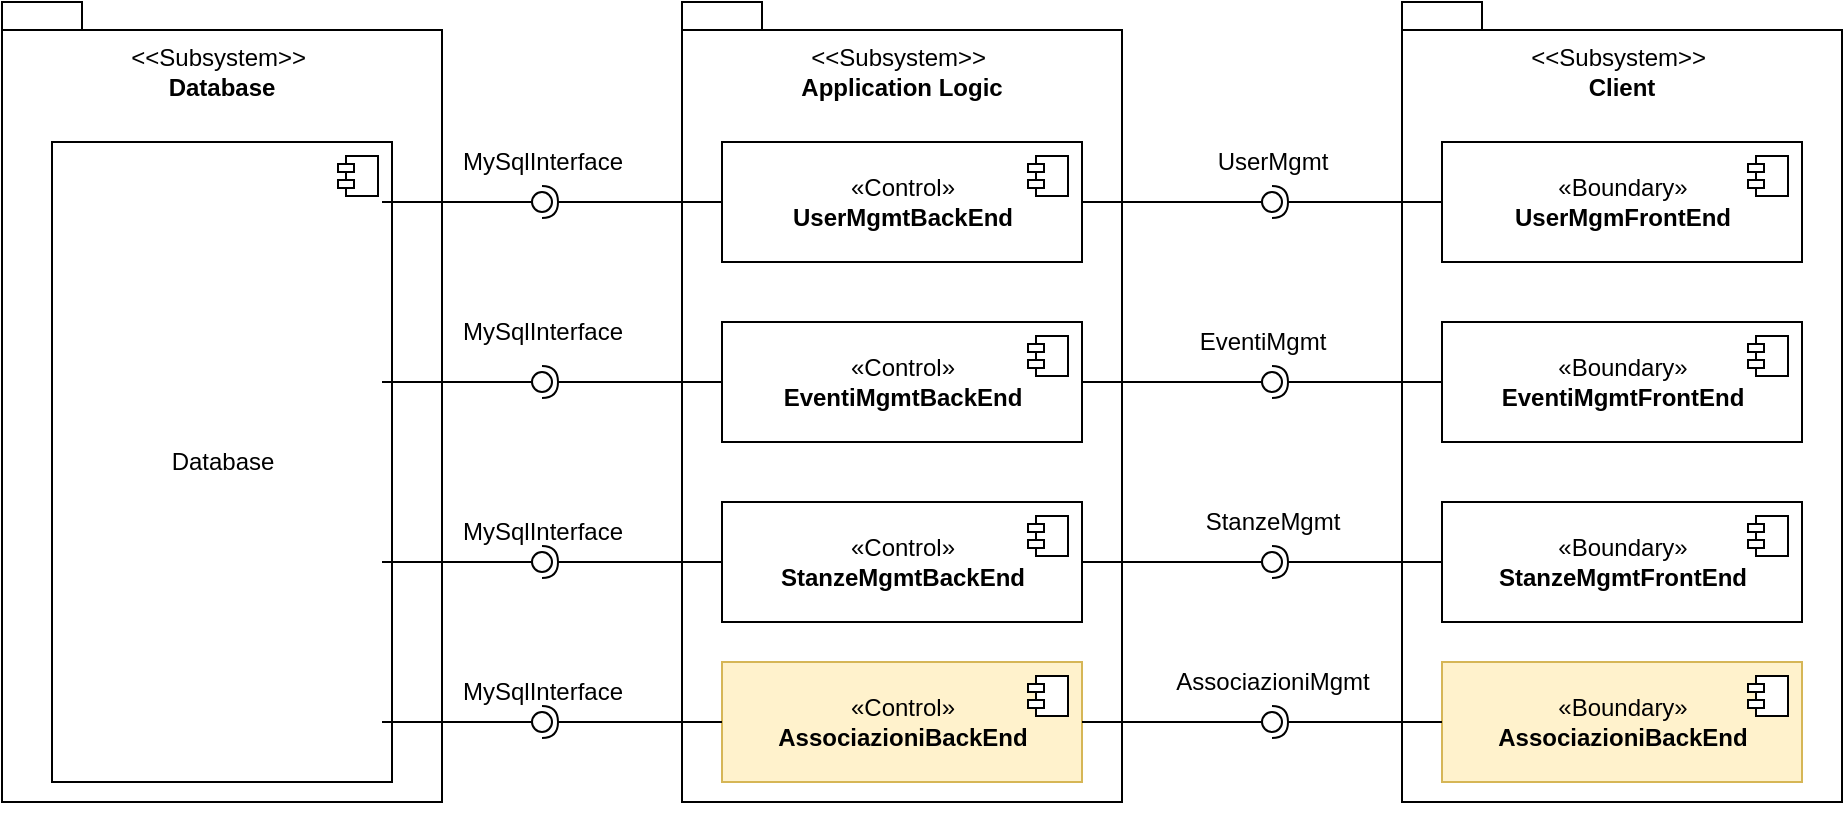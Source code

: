 <mxfile version="20.8.3" type="device"><diagram name="Page-1" id="5f0bae14-7c28-e335-631c-24af17079c00"><mxGraphModel dx="1434" dy="756" grid="1" gridSize="10" guides="1" tooltips="1" connect="1" arrows="1" fold="1" page="1" pageScale="1" pageWidth="1100" pageHeight="850" background="none" math="0" shadow="0"><root><mxCell id="0"/><mxCell id="1" parent="0"/><mxCell id="_pv0XR-JHxFxdx57JU0y-2" value="" style="shape=folder;fontStyle=1;spacingTop=10;tabWidth=40;tabHeight=14;tabPosition=left;html=1;labelPosition=center;verticalLabelPosition=middle;align=center;verticalAlign=middle;" parent="1" vertex="1"><mxGeometry x="80" y="160" width="220" height="400" as="geometry"/></mxCell><mxCell id="_pv0XR-JHxFxdx57JU0y-5" value="Database" style="html=1;dropTarget=0;" parent="1" vertex="1"><mxGeometry x="105" y="230" width="170" height="320" as="geometry"/></mxCell><mxCell id="_pv0XR-JHxFxdx57JU0y-6" value="" style="shape=module;jettyWidth=8;jettyHeight=4;" parent="_pv0XR-JHxFxdx57JU0y-5" vertex="1"><mxGeometry x="1" width="20" height="20" relative="1" as="geometry"><mxPoint x="-27" y="7" as="offset"/></mxGeometry></mxCell><mxCell id="_pv0XR-JHxFxdx57JU0y-7" value="&amp;lt;&amp;lt;Subsystem&amp;gt;&amp;gt;&amp;nbsp;&lt;br&gt;&lt;b&gt;Database&lt;/b&gt;" style="text;html=1;strokeColor=none;fillColor=none;align=center;verticalAlign=middle;whiteSpace=wrap;rounded=0;" parent="1" vertex="1"><mxGeometry x="160" y="180" width="60" height="30" as="geometry"/></mxCell><mxCell id="_pv0XR-JHxFxdx57JU0y-8" style="edgeStyle=orthogonalEdgeStyle;rounded=0;orthogonalLoop=1;jettySize=auto;html=1;exitX=0.5;exitY=1;exitDx=0;exitDy=0;" parent="1" source="_pv0XR-JHxFxdx57JU0y-7" target="_pv0XR-JHxFxdx57JU0y-7" edge="1"><mxGeometry relative="1" as="geometry"/></mxCell><mxCell id="_pv0XR-JHxFxdx57JU0y-10" value="" style="shape=folder;fontStyle=1;spacingTop=10;tabWidth=40;tabHeight=14;tabPosition=left;html=1;labelPosition=center;verticalLabelPosition=middle;align=center;verticalAlign=middle;" parent="1" vertex="1"><mxGeometry x="420" y="160" width="220" height="400" as="geometry"/></mxCell><mxCell id="_pv0XR-JHxFxdx57JU0y-13" value="&amp;lt;&amp;lt;Subsystem&amp;gt;&amp;gt;&amp;nbsp;&lt;br&gt;&lt;b&gt;Application Logic&lt;/b&gt;" style="text;html=1;strokeColor=none;fillColor=none;align=center;verticalAlign=middle;whiteSpace=wrap;rounded=0;" parent="1" vertex="1"><mxGeometry x="420" y="180" width="220" height="30" as="geometry"/></mxCell><mxCell id="_pv0XR-JHxFxdx57JU0y-14" style="edgeStyle=orthogonalEdgeStyle;rounded=0;orthogonalLoop=1;jettySize=auto;html=1;exitX=0.5;exitY=1;exitDx=0;exitDy=0;" parent="1" source="_pv0XR-JHxFxdx57JU0y-13" target="_pv0XR-JHxFxdx57JU0y-13" edge="1"><mxGeometry relative="1" as="geometry"/></mxCell><mxCell id="_pv0XR-JHxFxdx57JU0y-17" value="" style="shape=folder;fontStyle=1;spacingTop=10;tabWidth=40;tabHeight=14;tabPosition=left;html=1;labelPosition=center;verticalLabelPosition=middle;align=center;verticalAlign=middle;" parent="1" vertex="1"><mxGeometry x="780" y="160" width="220" height="400" as="geometry"/></mxCell><mxCell id="_pv0XR-JHxFxdx57JU0y-20" value="&amp;lt;&amp;lt;Subsystem&amp;gt;&amp;gt;&amp;nbsp;&lt;br&gt;&lt;b&gt;Client&lt;/b&gt;" style="text;html=1;strokeColor=none;fillColor=none;align=center;verticalAlign=middle;whiteSpace=wrap;rounded=0;" parent="1" vertex="1"><mxGeometry x="780" y="180" width="220" height="30" as="geometry"/></mxCell><mxCell id="_pv0XR-JHxFxdx57JU0y-21" style="edgeStyle=orthogonalEdgeStyle;rounded=0;orthogonalLoop=1;jettySize=auto;html=1;exitX=0.5;exitY=1;exitDx=0;exitDy=0;" parent="1" source="_pv0XR-JHxFxdx57JU0y-20" target="_pv0XR-JHxFxdx57JU0y-20" edge="1"><mxGeometry relative="1" as="geometry"/></mxCell><mxCell id="_pv0XR-JHxFxdx57JU0y-22" value="«Control»&lt;br&gt;&lt;b&gt;UserMgmtBackEnd&lt;/b&gt;" style="html=1;dropTarget=0;" parent="1" vertex="1"><mxGeometry x="440" y="230" width="180" height="60" as="geometry"/></mxCell><mxCell id="_pv0XR-JHxFxdx57JU0y-23" value="" style="shape=module;jettyWidth=8;jettyHeight=4;" parent="_pv0XR-JHxFxdx57JU0y-22" vertex="1"><mxGeometry x="1" width="20" height="20" relative="1" as="geometry"><mxPoint x="-27" y="7" as="offset"/></mxGeometry></mxCell><mxCell id="_pv0XR-JHxFxdx57JU0y-24" value="«Boundary»&lt;br&gt;&lt;b&gt;UserMgmFrontEnd&lt;/b&gt;" style="html=1;dropTarget=0;" parent="1" vertex="1"><mxGeometry x="800" y="230" width="180" height="60" as="geometry"/></mxCell><mxCell id="_pv0XR-JHxFxdx57JU0y-25" value="" style="shape=module;jettyWidth=8;jettyHeight=4;" parent="_pv0XR-JHxFxdx57JU0y-24" vertex="1"><mxGeometry x="1" width="20" height="20" relative="1" as="geometry"><mxPoint x="-27" y="7" as="offset"/></mxGeometry></mxCell><mxCell id="_pv0XR-JHxFxdx57JU0y-29" value="" style="rounded=0;orthogonalLoop=1;jettySize=auto;html=1;endArrow=none;endFill=0;sketch=0;sourcePerimeterSpacing=0;targetPerimeterSpacing=0;" parent="1" target="_pv0XR-JHxFxdx57JU0y-31" edge="1"><mxGeometry relative="1" as="geometry"><mxPoint x="270" y="260" as="sourcePoint"/></mxGeometry></mxCell><mxCell id="_pv0XR-JHxFxdx57JU0y-30" value="" style="rounded=0;orthogonalLoop=1;jettySize=auto;html=1;endArrow=halfCircle;endFill=0;entryX=0.5;entryY=0.5;endSize=6;strokeWidth=1;sketch=0;exitX=0;exitY=0.5;exitDx=0;exitDy=0;" parent="1" source="_pv0XR-JHxFxdx57JU0y-22" target="_pv0XR-JHxFxdx57JU0y-31" edge="1"><mxGeometry relative="1" as="geometry"><mxPoint x="370" y="260" as="sourcePoint"/></mxGeometry></mxCell><mxCell id="_pv0XR-JHxFxdx57JU0y-31" value="" style="ellipse;whiteSpace=wrap;html=1;align=center;aspect=fixed;resizable=0;points=[];outlineConnect=0;sketch=0;" parent="1" vertex="1"><mxGeometry x="345" y="255" width="10" height="10" as="geometry"/></mxCell><mxCell id="_pv0XR-JHxFxdx57JU0y-32" value="MySqlInterface" style="text;html=1;align=center;verticalAlign=middle;resizable=0;points=[];autosize=1;strokeColor=none;fillColor=none;" parent="1" vertex="1"><mxGeometry x="300" y="225" width="100" height="30" as="geometry"/></mxCell><mxCell id="_pv0XR-JHxFxdx57JU0y-37" value="" style="rounded=0;orthogonalLoop=1;jettySize=auto;html=1;endArrow=none;endFill=0;sketch=0;sourcePerimeterSpacing=0;targetPerimeterSpacing=0;exitX=1;exitY=0.5;exitDx=0;exitDy=0;" parent="1" source="_pv0XR-JHxFxdx57JU0y-22" target="_pv0XR-JHxFxdx57JU0y-39" edge="1"><mxGeometry relative="1" as="geometry"><mxPoint x="690" y="265" as="sourcePoint"/></mxGeometry></mxCell><mxCell id="_pv0XR-JHxFxdx57JU0y-38" value="" style="rounded=0;orthogonalLoop=1;jettySize=auto;html=1;endArrow=halfCircle;endFill=0;entryX=0.5;entryY=0.5;endSize=6;strokeWidth=1;sketch=0;exitX=0;exitY=0.5;exitDx=0;exitDy=0;" parent="1" source="_pv0XR-JHxFxdx57JU0y-24" target="_pv0XR-JHxFxdx57JU0y-39" edge="1"><mxGeometry relative="1" as="geometry"><mxPoint x="730" y="265" as="sourcePoint"/></mxGeometry></mxCell><mxCell id="_pv0XR-JHxFxdx57JU0y-39" value="" style="ellipse;whiteSpace=wrap;html=1;align=center;aspect=fixed;resizable=0;points=[];outlineConnect=0;sketch=0;" parent="1" vertex="1"><mxGeometry x="710" y="255" width="10" height="10" as="geometry"/></mxCell><mxCell id="_pv0XR-JHxFxdx57JU0y-40" value="UserMgmt" style="text;html=1;align=center;verticalAlign=middle;resizable=0;points=[];autosize=1;strokeColor=none;fillColor=none;" parent="1" vertex="1"><mxGeometry x="675" y="225" width="80" height="30" as="geometry"/></mxCell><mxCell id="_pv0XR-JHxFxdx57JU0y-41" value="«Control»&lt;br&gt;&lt;b&gt;EventiMgmtBackEnd&lt;/b&gt;" style="html=1;dropTarget=0;" parent="1" vertex="1"><mxGeometry x="440" y="320" width="180" height="60" as="geometry"/></mxCell><mxCell id="_pv0XR-JHxFxdx57JU0y-42" value="" style="shape=module;jettyWidth=8;jettyHeight=4;" parent="_pv0XR-JHxFxdx57JU0y-41" vertex="1"><mxGeometry x="1" width="20" height="20" relative="1" as="geometry"><mxPoint x="-27" y="7" as="offset"/></mxGeometry></mxCell><mxCell id="_pv0XR-JHxFxdx57JU0y-54" value="" style="rounded=0;orthogonalLoop=1;jettySize=auto;html=1;endArrow=none;endFill=0;sketch=0;sourcePerimeterSpacing=0;targetPerimeterSpacing=0;" parent="1" target="_pv0XR-JHxFxdx57JU0y-56" edge="1"><mxGeometry relative="1" as="geometry"><mxPoint x="270" y="350" as="sourcePoint"/></mxGeometry></mxCell><mxCell id="_pv0XR-JHxFxdx57JU0y-55" value="" style="rounded=0;orthogonalLoop=1;jettySize=auto;html=1;endArrow=halfCircle;endFill=0;entryX=0.5;entryY=0.5;endSize=6;strokeWidth=1;sketch=0;exitX=0;exitY=0.5;exitDx=0;exitDy=0;" parent="1" source="_pv0XR-JHxFxdx57JU0y-41" target="_pv0XR-JHxFxdx57JU0y-56" edge="1"><mxGeometry relative="1" as="geometry"><mxPoint x="370" y="355" as="sourcePoint"/></mxGeometry></mxCell><mxCell id="_pv0XR-JHxFxdx57JU0y-56" value="" style="ellipse;whiteSpace=wrap;html=1;align=center;aspect=fixed;resizable=0;points=[];outlineConnect=0;sketch=0;" parent="1" vertex="1"><mxGeometry x="345" y="345" width="10" height="10" as="geometry"/></mxCell><mxCell id="_pv0XR-JHxFxdx57JU0y-57" value="MySqlInterface" style="text;html=1;align=center;verticalAlign=middle;resizable=0;points=[];autosize=1;strokeColor=none;fillColor=none;" parent="1" vertex="1"><mxGeometry x="300" y="310" width="100" height="30" as="geometry"/></mxCell><mxCell id="_pv0XR-JHxFxdx57JU0y-58" value="«Boundary»&lt;br&gt;&lt;b&gt;EventiMgmtFrontEnd&lt;/b&gt;" style="html=1;dropTarget=0;" parent="1" vertex="1"><mxGeometry x="800" y="320" width="180" height="60" as="geometry"/></mxCell><mxCell id="_pv0XR-JHxFxdx57JU0y-59" value="" style="shape=module;jettyWidth=8;jettyHeight=4;" parent="_pv0XR-JHxFxdx57JU0y-58" vertex="1"><mxGeometry x="1" width="20" height="20" relative="1" as="geometry"><mxPoint x="-27" y="7" as="offset"/></mxGeometry></mxCell><mxCell id="_pv0XR-JHxFxdx57JU0y-63" value="" style="rounded=0;orthogonalLoop=1;jettySize=auto;html=1;endArrow=none;endFill=0;sketch=0;sourcePerimeterSpacing=0;targetPerimeterSpacing=0;exitX=1;exitY=0.5;exitDx=0;exitDy=0;" parent="1" source="_pv0XR-JHxFxdx57JU0y-41" target="_pv0XR-JHxFxdx57JU0y-65" edge="1"><mxGeometry relative="1" as="geometry"><mxPoint x="695" y="350" as="sourcePoint"/></mxGeometry></mxCell><mxCell id="_pv0XR-JHxFxdx57JU0y-64" value="" style="rounded=0;orthogonalLoop=1;jettySize=auto;html=1;endArrow=halfCircle;endFill=0;entryX=0.5;entryY=0.5;endSize=6;strokeWidth=1;sketch=0;" parent="1" source="_pv0XR-JHxFxdx57JU0y-58" target="_pv0XR-JHxFxdx57JU0y-65" edge="1"><mxGeometry relative="1" as="geometry"><mxPoint x="735" y="350" as="sourcePoint"/></mxGeometry></mxCell><mxCell id="_pv0XR-JHxFxdx57JU0y-65" value="" style="ellipse;whiteSpace=wrap;html=1;align=center;aspect=fixed;resizable=0;points=[];outlineConnect=0;sketch=0;" parent="1" vertex="1"><mxGeometry x="710" y="345" width="10" height="10" as="geometry"/></mxCell><mxCell id="_pv0XR-JHxFxdx57JU0y-66" value="EventiMgmt" style="text;html=1;align=center;verticalAlign=middle;resizable=0;points=[];autosize=1;strokeColor=none;fillColor=none;" parent="1" vertex="1"><mxGeometry x="665" y="315" width="90" height="30" as="geometry"/></mxCell><mxCell id="_pv0XR-JHxFxdx57JU0y-67" value="«Control»&lt;br&gt;&lt;b&gt;StanzeMgmtBackEnd&lt;/b&gt;" style="html=1;dropTarget=0;" parent="1" vertex="1"><mxGeometry x="440" y="410" width="180" height="60" as="geometry"/></mxCell><mxCell id="_pv0XR-JHxFxdx57JU0y-68" value="" style="shape=module;jettyWidth=8;jettyHeight=4;" parent="_pv0XR-JHxFxdx57JU0y-67" vertex="1"><mxGeometry x="1" width="20" height="20" relative="1" as="geometry"><mxPoint x="-27" y="7" as="offset"/></mxGeometry></mxCell><mxCell id="_pv0XR-JHxFxdx57JU0y-69" value="«Boundary»&lt;br&gt;&lt;b&gt;StanzeMgmtFrontEnd&lt;/b&gt;" style="html=1;dropTarget=0;" parent="1" vertex="1"><mxGeometry x="800" y="410" width="180" height="60" as="geometry"/></mxCell><mxCell id="_pv0XR-JHxFxdx57JU0y-70" value="" style="shape=module;jettyWidth=8;jettyHeight=4;" parent="_pv0XR-JHxFxdx57JU0y-69" vertex="1"><mxGeometry x="1" width="20" height="20" relative="1" as="geometry"><mxPoint x="-27" y="7" as="offset"/></mxGeometry></mxCell><mxCell id="_pv0XR-JHxFxdx57JU0y-74" value="" style="rounded=0;orthogonalLoop=1;jettySize=auto;html=1;endArrow=none;endFill=0;sketch=0;sourcePerimeterSpacing=0;targetPerimeterSpacing=0;" parent="1" target="_pv0XR-JHxFxdx57JU0y-76" edge="1"><mxGeometry relative="1" as="geometry"><mxPoint x="270" y="440" as="sourcePoint"/></mxGeometry></mxCell><mxCell id="_pv0XR-JHxFxdx57JU0y-75" value="" style="rounded=0;orthogonalLoop=1;jettySize=auto;html=1;endArrow=halfCircle;endFill=0;entryX=0.5;entryY=0.5;endSize=6;strokeWidth=1;sketch=0;exitX=0;exitY=0.5;exitDx=0;exitDy=0;" parent="1" source="_pv0XR-JHxFxdx57JU0y-67" target="_pv0XR-JHxFxdx57JU0y-76" edge="1"><mxGeometry relative="1" as="geometry"><mxPoint x="385" y="440" as="sourcePoint"/></mxGeometry></mxCell><mxCell id="_pv0XR-JHxFxdx57JU0y-76" value="" style="ellipse;whiteSpace=wrap;html=1;align=center;aspect=fixed;resizable=0;points=[];outlineConnect=0;sketch=0;direction=south;" parent="1" vertex="1"><mxGeometry x="345" y="435" width="10" height="10" as="geometry"/></mxCell><mxCell id="_pv0XR-JHxFxdx57JU0y-77" value="MySqlInterface" style="text;html=1;align=center;verticalAlign=middle;resizable=0;points=[];autosize=1;strokeColor=none;fillColor=none;" parent="1" vertex="1"><mxGeometry x="300" y="410" width="100" height="30" as="geometry"/></mxCell><mxCell id="_pv0XR-JHxFxdx57JU0y-78" value="" style="rounded=0;orthogonalLoop=1;jettySize=auto;html=1;endArrow=none;endFill=0;sketch=0;sourcePerimeterSpacing=0;targetPerimeterSpacing=0;exitX=1;exitY=0.5;exitDx=0;exitDy=0;" parent="1" source="_pv0XR-JHxFxdx57JU0y-67" target="_pv0XR-JHxFxdx57JU0y-80" edge="1"><mxGeometry relative="1" as="geometry"><mxPoint x="695" y="440" as="sourcePoint"/></mxGeometry></mxCell><mxCell id="_pv0XR-JHxFxdx57JU0y-79" value="" style="rounded=0;orthogonalLoop=1;jettySize=auto;html=1;endArrow=halfCircle;endFill=0;entryX=0.5;entryY=0.5;endSize=6;strokeWidth=1;sketch=0;exitX=0;exitY=0.5;exitDx=0;exitDy=0;" parent="1" source="_pv0XR-JHxFxdx57JU0y-69" target="_pv0XR-JHxFxdx57JU0y-80" edge="1"><mxGeometry relative="1" as="geometry"><mxPoint x="735" y="440" as="sourcePoint"/></mxGeometry></mxCell><mxCell id="_pv0XR-JHxFxdx57JU0y-80" value="" style="ellipse;whiteSpace=wrap;html=1;align=center;aspect=fixed;resizable=0;points=[];outlineConnect=0;sketch=0;" parent="1" vertex="1"><mxGeometry x="710" y="435" width="10" height="10" as="geometry"/></mxCell><mxCell id="_pv0XR-JHxFxdx57JU0y-81" value="StanzeMgmt" style="text;html=1;align=center;verticalAlign=middle;resizable=0;points=[];autosize=1;strokeColor=none;fillColor=none;" parent="1" vertex="1"><mxGeometry x="670" y="405" width="90" height="30" as="geometry"/></mxCell><mxCell id="_pv0XR-JHxFxdx57JU0y-82" style="edgeStyle=orthogonalEdgeStyle;rounded=0;orthogonalLoop=1;jettySize=auto;html=1;exitX=0.5;exitY=1;exitDx=0;exitDy=0;exitPerimeter=0;" parent="1" source="_pv0XR-JHxFxdx57JU0y-2" target="_pv0XR-JHxFxdx57JU0y-2" edge="1"><mxGeometry relative="1" as="geometry"/></mxCell><mxCell id="h2Dn41u_VKsXQdl2rggW-2" value="«Control»&lt;br&gt;&lt;b&gt;AssociazioniBackEnd&lt;/b&gt;" style="html=1;dropTarget=0;fillColor=#fff2cc;strokeColor=#d6b656;" vertex="1" parent="1"><mxGeometry x="440" y="490" width="180" height="60" as="geometry"/></mxCell><mxCell id="h2Dn41u_VKsXQdl2rggW-3" value="" style="shape=module;jettyWidth=8;jettyHeight=4;" vertex="1" parent="h2Dn41u_VKsXQdl2rggW-2"><mxGeometry x="1" width="20" height="20" relative="1" as="geometry"><mxPoint x="-27" y="7" as="offset"/></mxGeometry></mxCell><mxCell id="h2Dn41u_VKsXQdl2rggW-4" value="«Boundary»&lt;br&gt;&lt;b&gt;AssociazioniBackEnd&lt;/b&gt;" style="html=1;dropTarget=0;fillColor=#fff2cc;strokeColor=#d6b656;" vertex="1" parent="1"><mxGeometry x="800" y="490" width="180" height="60" as="geometry"/></mxCell><mxCell id="h2Dn41u_VKsXQdl2rggW-5" value="" style="shape=module;jettyWidth=8;jettyHeight=4;" vertex="1" parent="h2Dn41u_VKsXQdl2rggW-4"><mxGeometry x="1" width="20" height="20" relative="1" as="geometry"><mxPoint x="-27" y="7" as="offset"/></mxGeometry></mxCell><mxCell id="h2Dn41u_VKsXQdl2rggW-6" value="" style="rounded=0;orthogonalLoop=1;jettySize=auto;html=1;endArrow=none;endFill=0;sketch=0;sourcePerimeterSpacing=0;targetPerimeterSpacing=0;" edge="1" target="h2Dn41u_VKsXQdl2rggW-8" parent="1"><mxGeometry relative="1" as="geometry"><mxPoint x="270" y="520" as="sourcePoint"/></mxGeometry></mxCell><mxCell id="h2Dn41u_VKsXQdl2rggW-7" value="" style="rounded=0;orthogonalLoop=1;jettySize=auto;html=1;endArrow=halfCircle;endFill=0;entryX=0.5;entryY=0.5;endSize=6;strokeWidth=1;sketch=0;" edge="1" target="h2Dn41u_VKsXQdl2rggW-8" parent="1" source="h2Dn41u_VKsXQdl2rggW-2"><mxGeometry relative="1" as="geometry"><mxPoint x="370" y="520" as="sourcePoint"/></mxGeometry></mxCell><mxCell id="h2Dn41u_VKsXQdl2rggW-8" value="" style="ellipse;whiteSpace=wrap;html=1;align=center;aspect=fixed;resizable=0;points=[];outlineConnect=0;sketch=0;" vertex="1" parent="1"><mxGeometry x="345" y="515" width="10" height="10" as="geometry"/></mxCell><mxCell id="h2Dn41u_VKsXQdl2rggW-9" value="" style="rounded=0;orthogonalLoop=1;jettySize=auto;html=1;endArrow=none;endFill=0;sketch=0;sourcePerimeterSpacing=0;targetPerimeterSpacing=0;exitX=1;exitY=0.5;exitDx=0;exitDy=0;" edge="1" target="h2Dn41u_VKsXQdl2rggW-11" parent="1" source="h2Dn41u_VKsXQdl2rggW-2"><mxGeometry relative="1" as="geometry"><mxPoint x="695" y="520" as="sourcePoint"/></mxGeometry></mxCell><mxCell id="h2Dn41u_VKsXQdl2rggW-10" value="" style="rounded=0;orthogonalLoop=1;jettySize=auto;html=1;endArrow=halfCircle;endFill=0;entryX=0.5;entryY=0.5;endSize=6;strokeWidth=1;sketch=0;" edge="1" target="h2Dn41u_VKsXQdl2rggW-11" parent="1" source="h2Dn41u_VKsXQdl2rggW-4"><mxGeometry relative="1" as="geometry"><mxPoint x="735" y="520" as="sourcePoint"/></mxGeometry></mxCell><mxCell id="h2Dn41u_VKsXQdl2rggW-11" value="" style="ellipse;whiteSpace=wrap;html=1;align=center;aspect=fixed;resizable=0;points=[];outlineConnect=0;sketch=0;" vertex="1" parent="1"><mxGeometry x="710" y="515" width="10" height="10" as="geometry"/></mxCell><mxCell id="h2Dn41u_VKsXQdl2rggW-12" value="MySqlInterface" style="text;html=1;align=center;verticalAlign=middle;resizable=0;points=[];autosize=1;strokeColor=none;fillColor=none;" vertex="1" parent="1"><mxGeometry x="300" y="490" width="100" height="30" as="geometry"/></mxCell><mxCell id="h2Dn41u_VKsXQdl2rggW-13" value="AssociazioniMgmt" style="text;html=1;align=center;verticalAlign=middle;resizable=0;points=[];autosize=1;strokeColor=none;fillColor=none;" vertex="1" parent="1"><mxGeometry x="655" y="485" width="120" height="30" as="geometry"/></mxCell></root></mxGraphModel></diagram></mxfile>